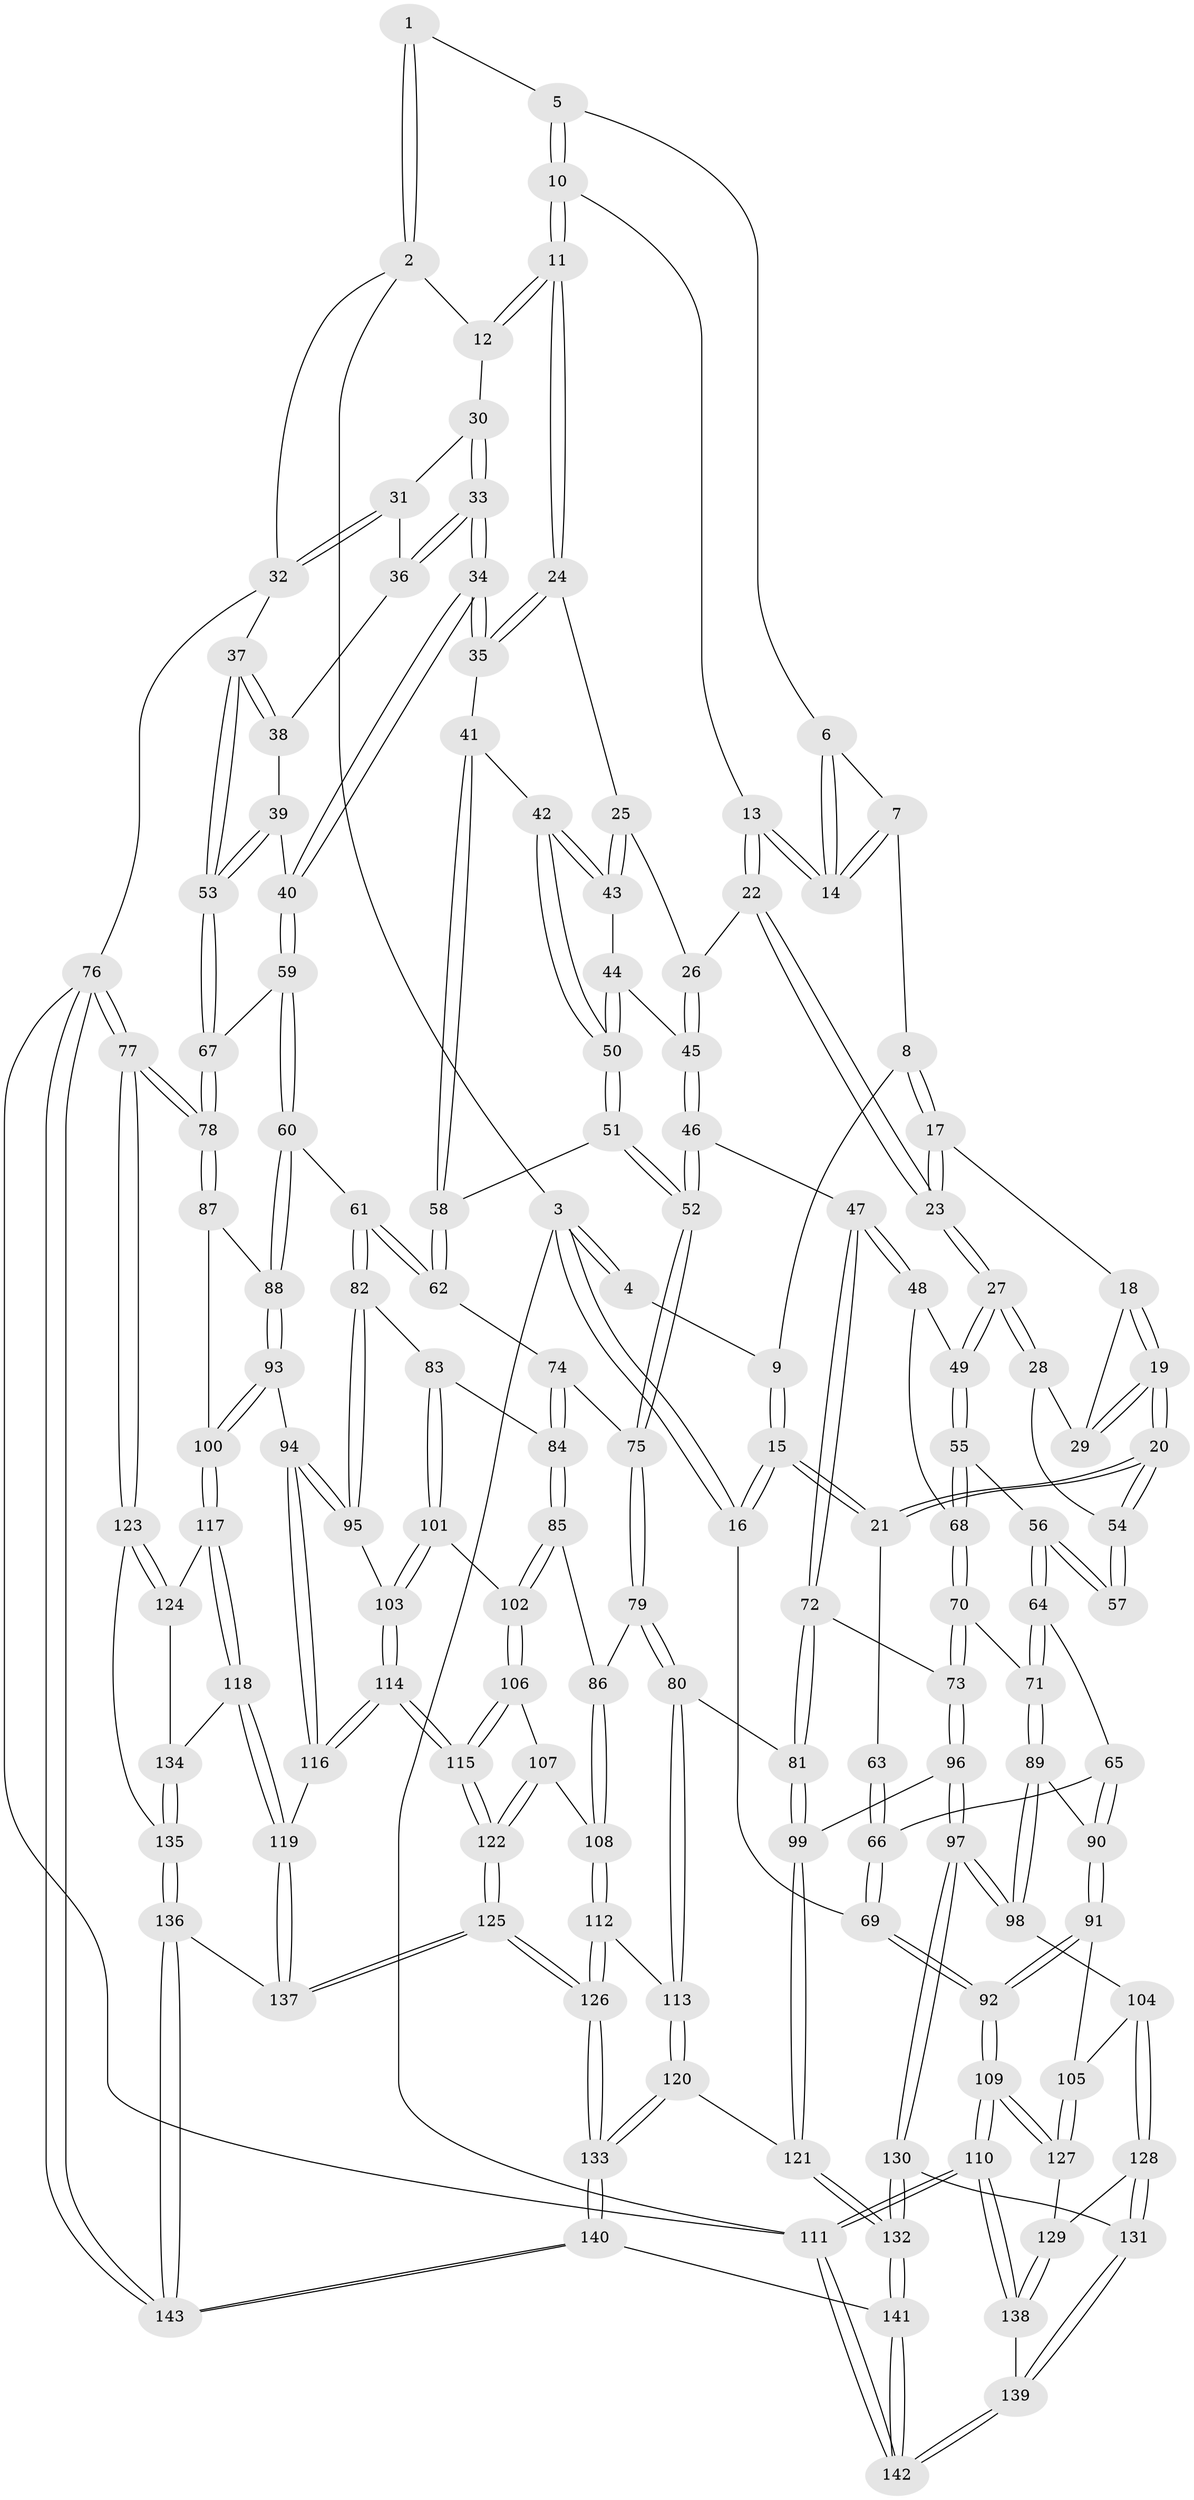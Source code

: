 // coarse degree distribution, {4: 0.48863636363636365, 6: 0.09090909090909091, 3: 0.07954545454545454, 5: 0.3181818181818182, 2: 0.011363636363636364, 7: 0.011363636363636364}
// Generated by graph-tools (version 1.1) at 2025/42/03/06/25 10:42:29]
// undirected, 143 vertices, 354 edges
graph export_dot {
graph [start="1"]
  node [color=gray90,style=filled];
  1 [pos="+0.38371822381056186+0"];
  2 [pos="+0.7220068560218283+0"];
  3 [pos="+0+0"];
  4 [pos="+0.1700887445138291+0"];
  5 [pos="+0.40030084912093683+0"];
  6 [pos="+0.37872407800361974+0.04056887320447922"];
  7 [pos="+0.32433017569774164+0.11511360939449211"];
  8 [pos="+0.23429761171580632+0.12418097455422894"];
  9 [pos="+0.2172019419001531+0.07934067619422844"];
  10 [pos="+0.4654286467657687+0.10288201615393691"];
  11 [pos="+0.6557239682794735+0.13372779913497565"];
  12 [pos="+0.7304337681258766+0.05546703829402655"];
  13 [pos="+0.40114002009729355+0.18111782688197187"];
  14 [pos="+0.3992959024224221+0.1789998392897869"];
  15 [pos="+0+0.22780799538883448"];
  16 [pos="+0+0.2164117335313845"];
  17 [pos="+0.22740987543370436+0.15982662867225653"];
  18 [pos="+0.22360070335275437+0.16455806387899613"];
  19 [pos="+0+0.24616742986996848"];
  20 [pos="+0+0.24581542659393865"];
  21 [pos="+0+0.24544446874138387"];
  22 [pos="+0.40154946721081863+0.2556651396698369"];
  23 [pos="+0.38549893121168244+0.2630830332223045"];
  24 [pos="+0.6281056930041782+0.19685194928095806"];
  25 [pos="+0.6083436351748336+0.22391730956093114"];
  26 [pos="+0.41570817164439955+0.25973487375491566"];
  27 [pos="+0.29174973086343+0.37185146594793345"];
  28 [pos="+0.22634756495922537+0.3322240591250768"];
  29 [pos="+0.21761612111189296+0.3214377059470887"];
  30 [pos="+0.8070932468655521+0.11728838974296307"];
  31 [pos="+1+0.10274197522087544"];
  32 [pos="+1+0.029517986051401088"];
  33 [pos="+0.8376228293428414+0.18613224719842664"];
  34 [pos="+0.826177690396905+0.3919821969089762"];
  35 [pos="+0.7978645488567885+0.39215966253900647"];
  36 [pos="+0.9417371178390135+0.2449471312831975"];
  37 [pos="+1+0.26600454483678687"];
  38 [pos="+0.9473609922067033+0.2515654953186811"];
  39 [pos="+0.9628946365546386+0.3464226625008847"];
  40 [pos="+0.8540726549567254+0.4141159972305992"];
  41 [pos="+0.7138608405144125+0.41871331648887916"];
  42 [pos="+0.6176842665622538+0.31777765572959293"];
  43 [pos="+0.6071249309503807+0.25039814472078203"];
  44 [pos="+0.5127355200035699+0.35242131497038953"];
  45 [pos="+0.46389817200853617+0.35028032860081737"];
  46 [pos="+0.4443530614510972+0.5014833411522781"];
  47 [pos="+0.41711624104072786+0.49531405069600043"];
  48 [pos="+0.322987239360603+0.4308432014425336"];
  49 [pos="+0.2942351727701899+0.38524161362382014"];
  50 [pos="+0.5587782590178523+0.4307673579413522"];
  51 [pos="+0.5562925258177644+0.44505570898394625"];
  52 [pos="+0.4525299889235017+0.5064410605251176"];
  53 [pos="+1+0.3759964985757541"];
  54 [pos="+0.1073892464845536+0.4230049912806258"];
  55 [pos="+0.15800142357501418+0.48285416663419917"];
  56 [pos="+0.154612548152117+0.4843464397579445"];
  57 [pos="+0.1254081360455611+0.46294640945367105"];
  58 [pos="+0.6659506880464438+0.4826465373718164"];
  59 [pos="+0.8733225774342994+0.4683581559239118"];
  60 [pos="+0.8813127813452477+0.5458575610907306"];
  61 [pos="+0.7858917473204562+0.5941686716904153"];
  62 [pos="+0.6672189031011256+0.4905561330906869"];
  63 [pos="+0.0744215178298912+0.4958586399503671"];
  64 [pos="+0.1572471994648663+0.5528916672745087"];
  65 [pos="+0.02841163309693291+0.5866560063401398"];
  66 [pos="+0+0.572291640381497"];
  67 [pos="+1+0.38083999610952873"];
  68 [pos="+0.26270381434608775+0.517582992397557"];
  69 [pos="+0+0.5398007800652139"];
  70 [pos="+0.2328806973114445+0.6188667420299765"];
  71 [pos="+0.21971500369203842+0.6204840222222768"];
  72 [pos="+0.2732964090390065+0.6316022099723285"];
  73 [pos="+0.2711962491575769+0.6312597645701565"];
  74 [pos="+0.6132197909306638+0.5910263758140443"];
  75 [pos="+0.46867070249108145+0.5480907595001027"];
  76 [pos="+1+1"];
  77 [pos="+1+0.8527881254662634"];
  78 [pos="+1+0.6076929314674321"];
  79 [pos="+0.44916379089562947+0.6989269176912158"];
  80 [pos="+0.42314391789056405+0.7182059874888956"];
  81 [pos="+0.3917098350373564+0.7272027731671927"];
  82 [pos="+0.7490004456749222+0.6519031501503507"];
  83 [pos="+0.7003575011695681+0.6651379148916216"];
  84 [pos="+0.6435001027901829+0.6584592161467582"];
  85 [pos="+0.6095137532470336+0.6909406788918876"];
  86 [pos="+0.5365285013853386+0.7211561681540256"];
  87 [pos="+0.9987630501883384+0.5985167391474576"];
  88 [pos="+0.9209588834508519+0.57470417143837"];
  89 [pos="+0.14990964687544162+0.6997516720858153"];
  90 [pos="+0.046453619859233984+0.6131210172222508"];
  91 [pos="+0.025728370832604847+0.7632227467784566"];
  92 [pos="+0+0.7393915951252941"];
  93 [pos="+0.8658083449163625+0.7550815446502885"];
  94 [pos="+0.8310581646100066+0.7588916159742367"];
  95 [pos="+0.7862782719131797+0.7103214105854503"];
  96 [pos="+0.24401126971168488+0.8026546326420806"];
  97 [pos="+0.2231632536897657+0.8090329637951834"];
  98 [pos="+0.13816178363753345+0.7583016018986277"];
  99 [pos="+0.3459737453717584+0.7900270200158019"];
  100 [pos="+0.9292247672683233+0.7852561913503283"];
  101 [pos="+0.6975962160705229+0.7702784777613604"];
  102 [pos="+0.6476699301893715+0.7850521577636391"];
  103 [pos="+0.7150801809015821+0.7862782906130912"];
  104 [pos="+0.09114673064452818+0.7833778928893368"];
  105 [pos="+0.08815478013807979+0.7832232461881463"];
  106 [pos="+0.6407312018430531+0.7986414350323029"];
  107 [pos="+0.6221010451002076+0.8153082485284914"];
  108 [pos="+0.5704755504177564+0.816531542798874"];
  109 [pos="+0+0.9859695351120227"];
  110 [pos="+0+1"];
  111 [pos="+0+1"];
  112 [pos="+0.5543482204706102+0.8470040932379886"];
  113 [pos="+0.48585704946423103+0.8583398370605808"];
  114 [pos="+0.7638543474169728+0.8705738668130937"];
  115 [pos="+0.7600272605429219+0.8735011967334627"];
  116 [pos="+0.7645791918976991+0.8703764642684764"];
  117 [pos="+0.9711046419455073+0.8325420389237274"];
  118 [pos="+0.8209789844432435+0.8930939087039751"];
  119 [pos="+0.8159060951583009+0.8930762559546588"];
  120 [pos="+0.47651183006737574+0.87364296544215"];
  121 [pos="+0.37270787658127197+0.919049166128052"];
  122 [pos="+0.6924012826185647+0.9426796531357943"];
  123 [pos="+1+0.8491511980500128"];
  124 [pos="+0.9747460434592337+0.8344382579908143"];
  125 [pos="+0.6464135821147892+1"];
  126 [pos="+0.6393309721163348+1"];
  127 [pos="+0+0.8962700642104388"];
  128 [pos="+0.10360803268622903+0.9047226803973357"];
  129 [pos="+0.07474914160794467+0.9227269363787117"];
  130 [pos="+0.22089412854454532+0.9049407658091132"];
  131 [pos="+0.1809230262982787+0.9463407961169474"];
  132 [pos="+0.363914753428901+0.9465770113307853"];
  133 [pos="+0.6087775648818798+1"];
  134 [pos="+0.8843611594052974+0.9338757099330791"];
  135 [pos="+0.9177076939890028+0.9915524313435783"];
  136 [pos="+0.905347207530853+1"];
  137 [pos="+0.8359826811585178+0.9702605275995088"];
  138 [pos="+0.06127590559917571+0.9586918256834517"];
  139 [pos="+0.1766494875307046+1"];
  140 [pos="+0.5915651132266931+1"];
  141 [pos="+0.420829571022694+1"];
  142 [pos="+0.18437923441159665+1"];
  143 [pos="+0.9425085303905822+1"];
  1 -- 2;
  1 -- 2;
  1 -- 5;
  2 -- 3;
  2 -- 12;
  2 -- 32;
  3 -- 4;
  3 -- 4;
  3 -- 16;
  3 -- 16;
  3 -- 111;
  4 -- 9;
  5 -- 6;
  5 -- 10;
  5 -- 10;
  6 -- 7;
  6 -- 14;
  6 -- 14;
  7 -- 8;
  7 -- 14;
  7 -- 14;
  8 -- 9;
  8 -- 17;
  8 -- 17;
  9 -- 15;
  9 -- 15;
  10 -- 11;
  10 -- 11;
  10 -- 13;
  11 -- 12;
  11 -- 12;
  11 -- 24;
  11 -- 24;
  12 -- 30;
  13 -- 14;
  13 -- 14;
  13 -- 22;
  13 -- 22;
  15 -- 16;
  15 -- 16;
  15 -- 21;
  15 -- 21;
  16 -- 69;
  17 -- 18;
  17 -- 23;
  17 -- 23;
  18 -- 19;
  18 -- 19;
  18 -- 29;
  19 -- 20;
  19 -- 20;
  19 -- 29;
  19 -- 29;
  20 -- 21;
  20 -- 21;
  20 -- 54;
  20 -- 54;
  21 -- 63;
  22 -- 23;
  22 -- 23;
  22 -- 26;
  23 -- 27;
  23 -- 27;
  24 -- 25;
  24 -- 35;
  24 -- 35;
  25 -- 26;
  25 -- 43;
  25 -- 43;
  26 -- 45;
  26 -- 45;
  27 -- 28;
  27 -- 28;
  27 -- 49;
  27 -- 49;
  28 -- 29;
  28 -- 54;
  30 -- 31;
  30 -- 33;
  30 -- 33;
  31 -- 32;
  31 -- 32;
  31 -- 36;
  32 -- 37;
  32 -- 76;
  33 -- 34;
  33 -- 34;
  33 -- 36;
  33 -- 36;
  34 -- 35;
  34 -- 35;
  34 -- 40;
  34 -- 40;
  35 -- 41;
  36 -- 38;
  37 -- 38;
  37 -- 38;
  37 -- 53;
  37 -- 53;
  38 -- 39;
  39 -- 40;
  39 -- 53;
  39 -- 53;
  40 -- 59;
  40 -- 59;
  41 -- 42;
  41 -- 58;
  41 -- 58;
  42 -- 43;
  42 -- 43;
  42 -- 50;
  42 -- 50;
  43 -- 44;
  44 -- 45;
  44 -- 50;
  44 -- 50;
  45 -- 46;
  45 -- 46;
  46 -- 47;
  46 -- 52;
  46 -- 52;
  47 -- 48;
  47 -- 48;
  47 -- 72;
  47 -- 72;
  48 -- 49;
  48 -- 68;
  49 -- 55;
  49 -- 55;
  50 -- 51;
  50 -- 51;
  51 -- 52;
  51 -- 52;
  51 -- 58;
  52 -- 75;
  52 -- 75;
  53 -- 67;
  53 -- 67;
  54 -- 57;
  54 -- 57;
  55 -- 56;
  55 -- 68;
  55 -- 68;
  56 -- 57;
  56 -- 57;
  56 -- 64;
  56 -- 64;
  58 -- 62;
  58 -- 62;
  59 -- 60;
  59 -- 60;
  59 -- 67;
  60 -- 61;
  60 -- 88;
  60 -- 88;
  61 -- 62;
  61 -- 62;
  61 -- 82;
  61 -- 82;
  62 -- 74;
  63 -- 66;
  63 -- 66;
  64 -- 65;
  64 -- 71;
  64 -- 71;
  65 -- 66;
  65 -- 90;
  65 -- 90;
  66 -- 69;
  66 -- 69;
  67 -- 78;
  67 -- 78;
  68 -- 70;
  68 -- 70;
  69 -- 92;
  69 -- 92;
  70 -- 71;
  70 -- 73;
  70 -- 73;
  71 -- 89;
  71 -- 89;
  72 -- 73;
  72 -- 81;
  72 -- 81;
  73 -- 96;
  73 -- 96;
  74 -- 75;
  74 -- 84;
  74 -- 84;
  75 -- 79;
  75 -- 79;
  76 -- 77;
  76 -- 77;
  76 -- 143;
  76 -- 143;
  76 -- 111;
  77 -- 78;
  77 -- 78;
  77 -- 123;
  77 -- 123;
  78 -- 87;
  78 -- 87;
  79 -- 80;
  79 -- 80;
  79 -- 86;
  80 -- 81;
  80 -- 113;
  80 -- 113;
  81 -- 99;
  81 -- 99;
  82 -- 83;
  82 -- 95;
  82 -- 95;
  83 -- 84;
  83 -- 101;
  83 -- 101;
  84 -- 85;
  84 -- 85;
  85 -- 86;
  85 -- 102;
  85 -- 102;
  86 -- 108;
  86 -- 108;
  87 -- 88;
  87 -- 100;
  88 -- 93;
  88 -- 93;
  89 -- 90;
  89 -- 98;
  89 -- 98;
  90 -- 91;
  90 -- 91;
  91 -- 92;
  91 -- 92;
  91 -- 105;
  92 -- 109;
  92 -- 109;
  93 -- 94;
  93 -- 100;
  93 -- 100;
  94 -- 95;
  94 -- 95;
  94 -- 116;
  94 -- 116;
  95 -- 103;
  96 -- 97;
  96 -- 97;
  96 -- 99;
  97 -- 98;
  97 -- 98;
  97 -- 130;
  97 -- 130;
  98 -- 104;
  99 -- 121;
  99 -- 121;
  100 -- 117;
  100 -- 117;
  101 -- 102;
  101 -- 103;
  101 -- 103;
  102 -- 106;
  102 -- 106;
  103 -- 114;
  103 -- 114;
  104 -- 105;
  104 -- 128;
  104 -- 128;
  105 -- 127;
  105 -- 127;
  106 -- 107;
  106 -- 115;
  106 -- 115;
  107 -- 108;
  107 -- 122;
  107 -- 122;
  108 -- 112;
  108 -- 112;
  109 -- 110;
  109 -- 110;
  109 -- 127;
  109 -- 127;
  110 -- 111;
  110 -- 111;
  110 -- 138;
  110 -- 138;
  111 -- 142;
  111 -- 142;
  112 -- 113;
  112 -- 126;
  112 -- 126;
  113 -- 120;
  113 -- 120;
  114 -- 115;
  114 -- 115;
  114 -- 116;
  114 -- 116;
  115 -- 122;
  115 -- 122;
  116 -- 119;
  117 -- 118;
  117 -- 118;
  117 -- 124;
  118 -- 119;
  118 -- 119;
  118 -- 134;
  119 -- 137;
  119 -- 137;
  120 -- 121;
  120 -- 133;
  120 -- 133;
  121 -- 132;
  121 -- 132;
  122 -- 125;
  122 -- 125;
  123 -- 124;
  123 -- 124;
  123 -- 135;
  124 -- 134;
  125 -- 126;
  125 -- 126;
  125 -- 137;
  125 -- 137;
  126 -- 133;
  126 -- 133;
  127 -- 129;
  128 -- 129;
  128 -- 131;
  128 -- 131;
  129 -- 138;
  129 -- 138;
  130 -- 131;
  130 -- 132;
  130 -- 132;
  131 -- 139;
  131 -- 139;
  132 -- 141;
  132 -- 141;
  133 -- 140;
  133 -- 140;
  134 -- 135;
  134 -- 135;
  135 -- 136;
  135 -- 136;
  136 -- 137;
  136 -- 143;
  136 -- 143;
  138 -- 139;
  139 -- 142;
  139 -- 142;
  140 -- 141;
  140 -- 143;
  140 -- 143;
  141 -- 142;
  141 -- 142;
}
